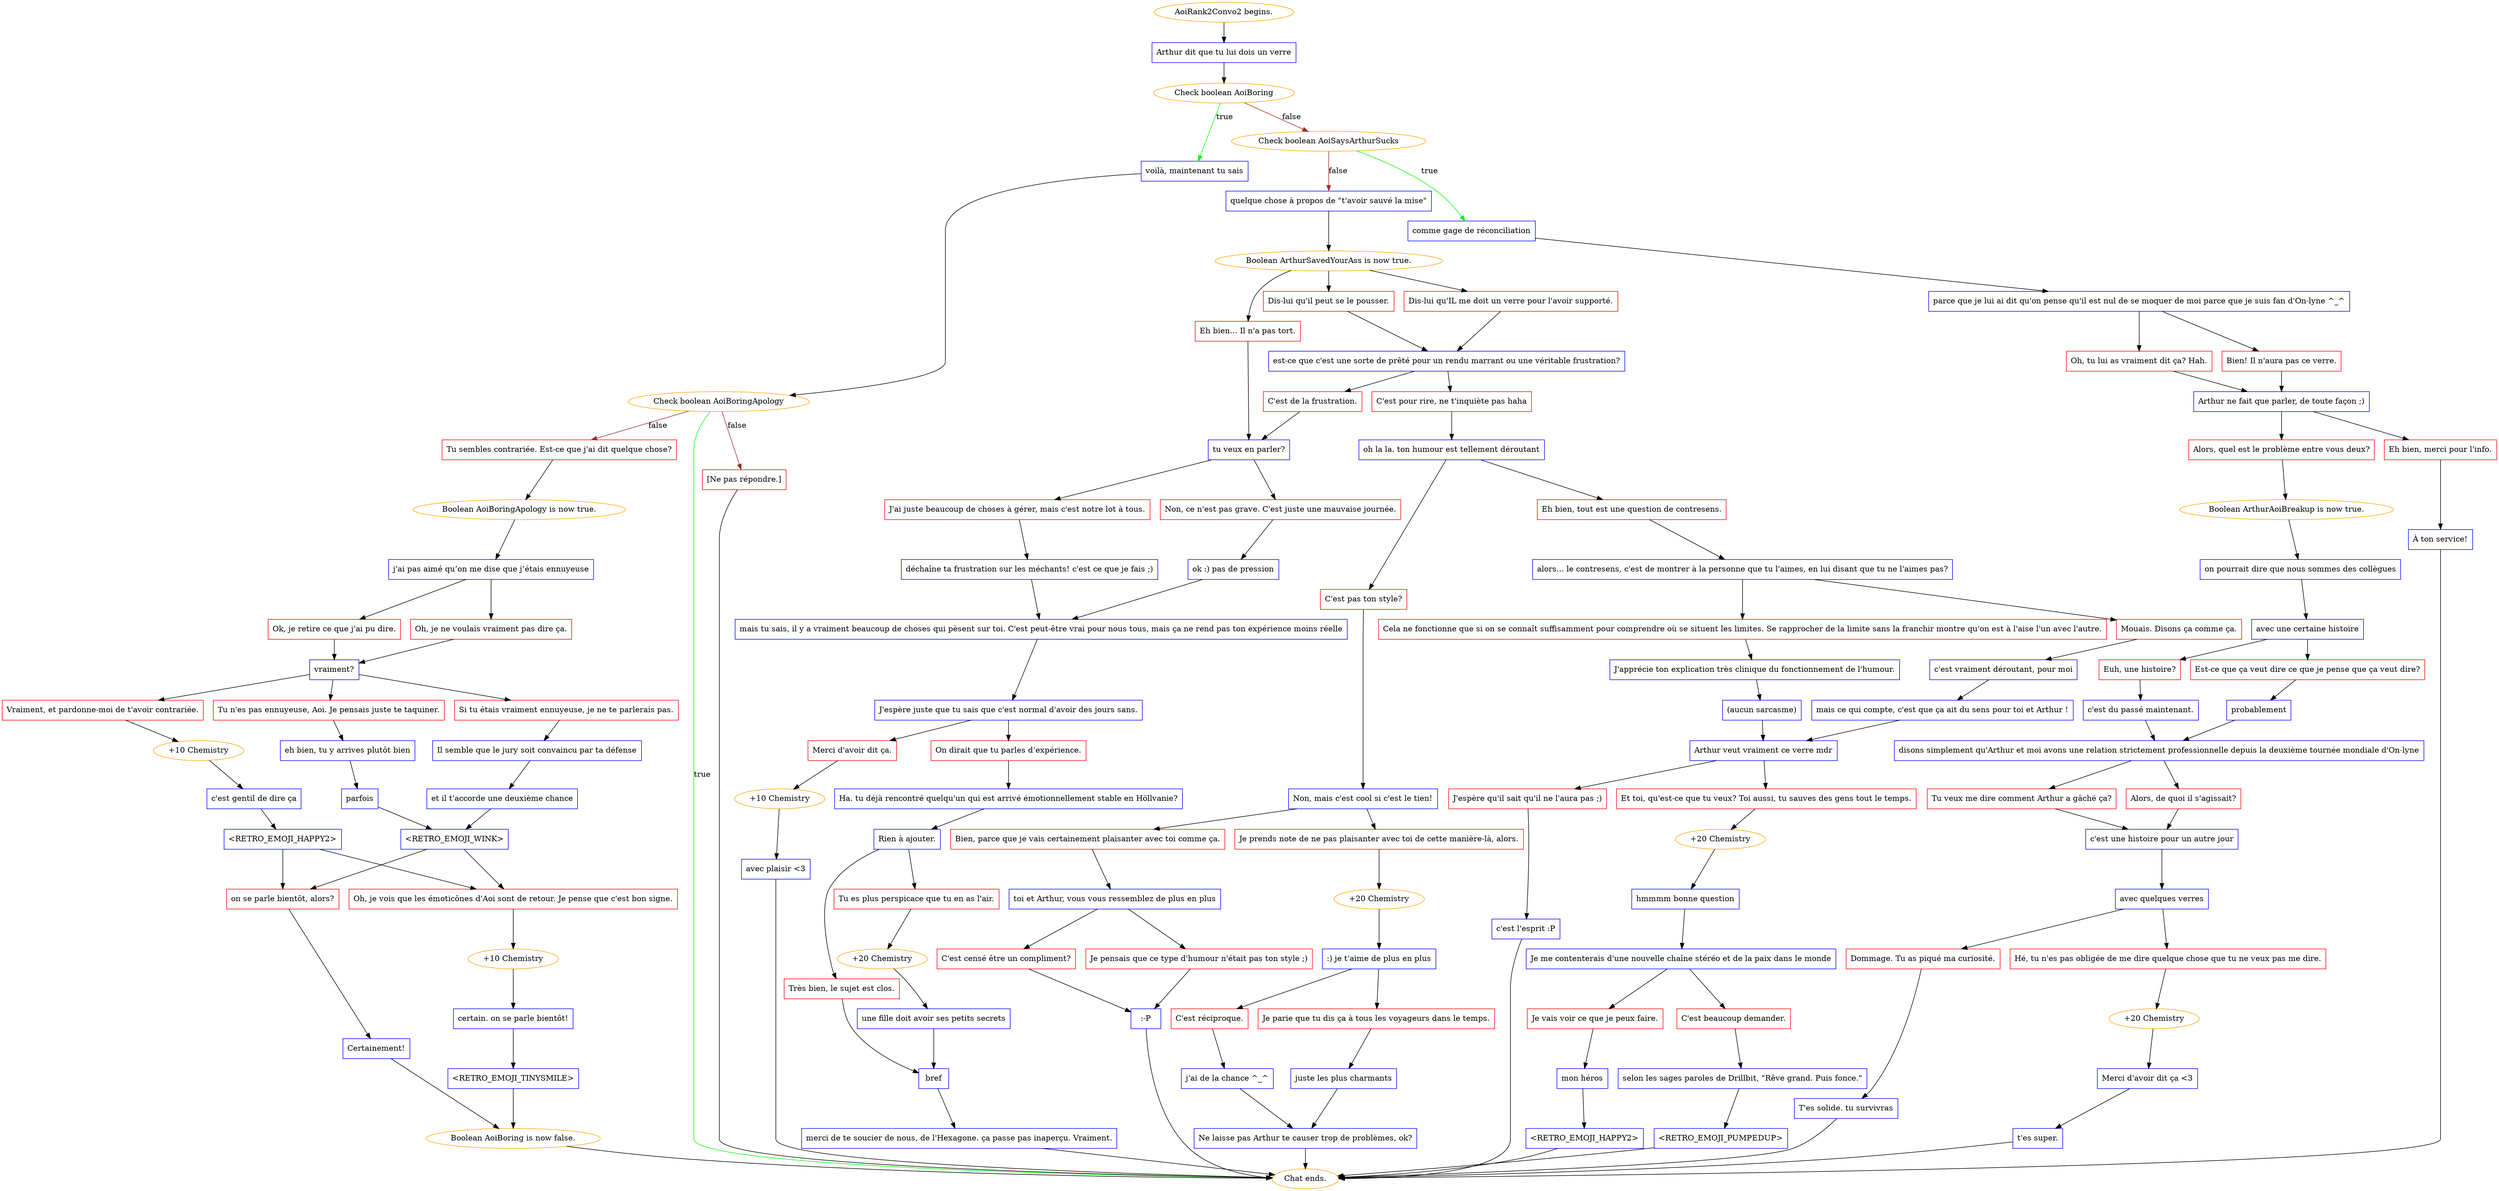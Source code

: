 digraph {
	"AoiRank2Convo2 begins." [color=orange];
		"AoiRank2Convo2 begins." -> j2193579314;
	j2193579314 [label="Arthur dit que tu lui dois un verre",shape=box,color=blue];
		j2193579314 -> j3430342826;
	j3430342826 [label="Check boolean AoiBoring",color=orange];
		j3430342826 -> j2536469373 [label=true,color=green];
		j3430342826 -> j852863502 [label=false,color=brown];
	j2536469373 [label="voilà, maintenant tu sais",shape=box,color=blue];
		j2536469373 -> j2376198656;
	j852863502 [label="Check boolean AoiSaysArthurSucks",color=orange];
		j852863502 -> j1414040949 [label=true,color=green];
		j852863502 -> j425960514 [label=false,color=brown];
	j2376198656 [label="Check boolean AoiBoringApology",color=orange];
		j2376198656 -> "Chat ends." [label=true,color=green];
		j2376198656 -> j2539191690 [label=false,color=brown];
		j2376198656 -> j143549678 [label=false,color=brown];
	j1414040949 [label="comme gage de réconciliation",shape=box,color=blue];
		j1414040949 -> j2557000955;
	j425960514 [label="quelque chose à propos de \"t'avoir sauvé la mise\"",shape=box,color=blue];
		j425960514 -> j3097171279;
	"Chat ends." [color=orange];
	j2539191690 [label="Tu sembles contrariée. Est-ce que j'ai dit quelque chose?",shape=box,color=red];
		j2539191690 -> j4221202364;
	j143549678 [label="[Ne pas répondre.]",shape=box,color=red];
		j143549678 -> "Chat ends.";
	j2557000955 [label="parce que je lui ai dit qu'on pense qu'il est nul de se moquer de moi parce que je suis fan d'On-lyne ^_^",shape=box,color=blue];
		j2557000955 -> j1224786657;
		j2557000955 -> j3441747727;
	j3097171279 [label="Boolean ArthurSavedYourAss is now true.",color=orange];
		j3097171279 -> j1471952578;
		j3097171279 -> j2465705031;
		j3097171279 -> j4197054427;
	j4221202364 [label="Boolean AoiBoringApology is now true.",color=orange];
		j4221202364 -> j4135582540;
	j1224786657 [label="Bien! Il n'aura pas ce verre.",shape=box,color=red];
		j1224786657 -> j3191536683;
	j3441747727 [label="Oh, tu lui as vraiment dit ça? Hah.",shape=box,color=red];
		j3441747727 -> j3191536683;
	j1471952578 [label="Eh bien... Il n'a pas tort.",shape=box,color=red];
		j1471952578 -> j1907446875;
	j2465705031 [label="Dis-lui qu'il peut se le pousser.",shape=box,color=red];
		j2465705031 -> j2839886245;
	j4197054427 [label="Dis-lui qu'IL me doit un verre pour l'avoir supporté.",shape=box,color=red];
		j4197054427 -> j2839886245;
	j4135582540 [label="j'ai pas aimé qu’on me dise que j’étais ennuyeuse",shape=box,color=blue];
		j4135582540 -> j2275172337;
		j4135582540 -> j882260651;
	j3191536683 [label="Arthur ne fait que parler, de toute façon ;)",shape=box,color=blue];
		j3191536683 -> j1177947286;
		j3191536683 -> j1969179111;
	j1907446875 [label="tu veux en parler?",shape=box,color=blue];
		j1907446875 -> j3364854598;
		j1907446875 -> j1285462454;
	j2839886245 [label="est-ce que c'est une sorte de prêté pour un rendu marrant ou une véritable frustration?",shape=box,color=blue];
		j2839886245 -> j2519858413;
		j2839886245 -> j2458072132;
	j2275172337 [label="Oh, je ne voulais vraiment pas dire ça.",shape=box,color=red];
		j2275172337 -> j763814077;
	j882260651 [label="Ok, je retire ce que j'ai pu dire.",shape=box,color=red];
		j882260651 -> j763814077;
	j1177947286 [label="Eh bien, merci pour l'info.",shape=box,color=red];
		j1177947286 -> j2503932248;
	j1969179111 [label="Alors, quel est le problème entre vous deux?",shape=box,color=red];
		j1969179111 -> j404350986;
	j3364854598 [label="Non, ce n'est pas grave. C'est juste une mauvaise journée.",shape=box,color=red];
		j3364854598 -> j4155017599;
	j1285462454 [label="J'ai juste beaucoup de choses à gérer, mais c'est notre lot à tous.",shape=box,color=red];
		j1285462454 -> j2696908883;
	j2519858413 [label="C'est de la frustration.",shape=box,color=red];
		j2519858413 -> j1907446875;
	j2458072132 [label="C'est pour rire, ne t'inquiète pas haha",shape=box,color=red];
		j2458072132 -> j2227831244;
	j763814077 [label="vraiment?",shape=box,color=blue];
		j763814077 -> j3980918303;
		j763814077 -> j3965426224;
		j763814077 -> j4236003981;
	j2503932248 [label="À ton service!",shape=box,color=blue];
		j2503932248 -> "Chat ends.";
	j404350986 [label="Boolean ArthurAoiBreakup is now true.",color=orange];
		j404350986 -> j521928310;
	j4155017599 [label="ok :) pas de pression",shape=box,color=blue];
		j4155017599 -> j181926503;
	j2696908883 [label="déchaîne ta frustration sur les méchants! c'est ce que je fais ;)",shape=box,color=blue];
		j2696908883 -> j181926503;
	j2227831244 [label="oh la la. ton humour est tellement déroutant",shape=box,color=blue];
		j2227831244 -> j620056223;
		j2227831244 -> j1472246831;
	j3980918303 [label="Vraiment, et pardonne-moi de t'avoir contrariée.",shape=box,color=red];
		j3980918303 -> j1278632220;
	j3965426224 [label="Tu n'es pas ennuyeuse, Aoi. Je pensais juste te taquiner.",shape=box,color=red];
		j3965426224 -> j656650515;
	j4236003981 [label="Si tu étais vraiment ennuyeuse, je ne te parlerais pas.",shape=box,color=red];
		j4236003981 -> j1446574878;
	j521928310 [label="on pourrait dire que nous sommes des collègues",shape=box,color=blue];
		j521928310 -> j1748726028;
	j181926503 [label="mais tu sais, il y a vraiment beaucoup de choses qui pèsent sur toi. C'est peut-être vrai pour nous tous, mais ça ne rend pas ton expérience moins réelle",shape=box,color=blue];
		j181926503 -> j2441505435;
	j620056223 [label="C'est pas ton style?",shape=box,color=red];
		j620056223 -> j409739745;
	j1472246831 [label="Eh bien, tout est une question de contresens.",shape=box,color=red];
		j1472246831 -> j4278856356;
	j1278632220 [label="+10 Chemistry",color=orange];
		j1278632220 -> j295417680;
	j656650515 [label="eh bien, tu y arrives plutôt bien",shape=box,color=blue];
		j656650515 -> j1719188325;
	j1446574878 [label="Il semble que le jury soit convaincu par ta défense",shape=box,color=blue];
		j1446574878 -> j3735121815;
	j1748726028 [label="avec une certaine histoire",shape=box,color=blue];
		j1748726028 -> j1900129290;
		j1748726028 -> j2451085793;
	j2441505435 [label="J'espère juste que tu sais que c'est normal d'avoir des jours sans.",shape=box,color=blue];
		j2441505435 -> j829049772;
		j2441505435 -> j2328239418;
	j409739745 [label="Non, mais c'est cool si c'est le tien!",shape=box,color=blue];
		j409739745 -> j2522123996;
		j409739745 -> j3982476635;
	j4278856356 [label="alors... le contresens, c'est de montrer à la personne que tu l'aimes, en lui disant que tu ne l'aimes pas?",shape=box,color=blue];
		j4278856356 -> j4167583731;
		j4278856356 -> j2078884880;
	j295417680 [label="c'est gentil de dire ça",shape=box,color=blue];
		j295417680 -> j1960342251;
	j1719188325 [label="parfois",shape=box,color=blue];
		j1719188325 -> j1566555724;
	j3735121815 [label="et il t'accorde une deuxième chance",shape=box,color=blue];
		j3735121815 -> j1566555724;
	j1900129290 [label="Est-ce que ça veut dire ce que je pense que ça veut dire?",shape=box,color=red];
		j1900129290 -> j277341303;
	j2451085793 [label="Euh, une histoire?",shape=box,color=red];
		j2451085793 -> j64104729;
	j829049772 [label="Merci d'avoir dit ça.",shape=box,color=red];
		j829049772 -> j1361222135;
	j2328239418 [label="On dirait que tu parles d’expérience.",shape=box,color=red];
		j2328239418 -> j3563324575;
	j2522123996 [label="Je prends note de ne pas plaisanter avec toi de cette manière-là, alors.",shape=box,color=red];
		j2522123996 -> j727342084;
	j3982476635 [label="Bien, parce que je vais certainement plaisanter avec toi comme ça.",shape=box,color=red];
		j3982476635 -> j3288997189;
	j4167583731 [label="Cela ne fonctionne que si on se connaît suffisamment pour comprendre où se situent les limites. Se rapprocher de la limite sans la franchir montre qu'on est à l'aise l'un avec l'autre.",shape=box,color=red];
		j4167583731 -> j1143177181;
	j2078884880 [label="Mouais. Disons ça comme ça.",shape=box,color=red];
		j2078884880 -> j4106022685;
	j1960342251 [label="<RETRO_EMOJI_HAPPY2>",shape=box,color=blue];
		j1960342251 -> j4047855237;
		j1960342251 -> j3735187033;
	j1566555724 [label="<RETRO_EMOJI_WINK>",shape=box,color=blue];
		j1566555724 -> j4047855237;
		j1566555724 -> j3735187033;
	j277341303 [label="probablement",shape=box,color=blue];
		j277341303 -> j577700936;
	j64104729 [label="c'est du passé maintenant.",shape=box,color=blue];
		j64104729 -> j577700936;
	j1361222135 [label="+10 Chemistry",color=orange];
		j1361222135 -> j3404333924;
	j3563324575 [label="Ha. tu déjà rencontré quelqu'un qui est arrivé émotionnellement stable en Höllvanie?",shape=box,color=blue];
		j3563324575 -> j373983301;
	j727342084 [label="+20 Chemistry",color=orange];
		j727342084 -> j230912341;
	j3288997189 [label="toi et Arthur, vous vous ressemblez de plus en plus",shape=box,color=blue];
		j3288997189 -> j1833746332;
		j3288997189 -> j877728610;
	j1143177181 [label="J'apprécie ton explication très clinique du fonctionnement de l'humour.",shape=box,color=blue];
		j1143177181 -> j3095991003;
	j4106022685 [label="c'est vraiment déroutant, pour moi",shape=box,color=blue];
		j4106022685 -> j337141983;
	j4047855237 [label="on se parle bientôt, alors?",shape=box,color=red];
		j4047855237 -> j3862864489;
	j3735187033 [label="Oh, je vois que les émoticônes d'Aoi sont de retour. Je pense que c'est bon signe.",shape=box,color=red];
		j3735187033 -> j2741579190;
	j577700936 [label="disons simplement qu'Arthur et moi avons une relation strictement professionnelle depuis la deuxième tournée mondiale d'On-lyne",shape=box,color=blue];
		j577700936 -> j3318734747;
		j577700936 -> j1289280645;
	j3404333924 [label="avec plaisir <3",shape=box,color=blue];
		j3404333924 -> "Chat ends.";
	j373983301 [label="Rien à ajouter.",shape=box,color=blue];
		j373983301 -> j4147242064;
		j373983301 -> j1519321369;
	j230912341 [label=":) je t'aime de plus en plus",shape=box,color=blue];
		j230912341 -> j1919250845;
		j230912341 -> j4155385729;
	j1833746332 [label="C'est censé être un compliment?",shape=box,color=red];
		j1833746332 -> j2731114890;
	j877728610 [label="Je pensais que ce type d'humour n'était pas ton style ;)",shape=box,color=red];
		j877728610 -> j2731114890;
	j3095991003 [label="(aucun sarcasme)",shape=box,color=blue];
		j3095991003 -> j2567638287;
	j337141983 [label="mais ce qui compte, c'est que ça ait du sens pour toi et Arthur !",shape=box,color=blue];
		j337141983 -> j2567638287;
	j3862864489 [label="Certainement!",shape=box,color=blue];
		j3862864489 -> j2581611291;
	j2741579190 [label="+10 Chemistry",color=orange];
		j2741579190 -> j1281912817;
	j3318734747 [label="Alors, de quoi il s'agissait?",shape=box,color=red];
		j3318734747 -> j3551350704;
	j1289280645 [label="Tu veux me dire comment Arthur a gâché ça?",shape=box,color=red];
		j1289280645 -> j3551350704;
	j4147242064 [label="Tu es plus perspicace que tu en as l'air.",shape=box,color=red];
		j4147242064 -> j3501052370;
	j1519321369 [label="Très bien, le sujet est clos.",shape=box,color=red];
		j1519321369 -> j1840151574;
	j1919250845 [label="C'est réciproque.",shape=box,color=red];
		j1919250845 -> j3448028948;
	j4155385729 [label="Je parie que tu dis ça à tous les voyageurs dans le temps.",shape=box,color=red];
		j4155385729 -> j3084731927;
	j2731114890 [label=":-P",shape=box,color=blue];
		j2731114890 -> "Chat ends.";
	j2567638287 [label="Arthur veut vraiment ce verre mdr",shape=box,color=blue];
		j2567638287 -> j289822579;
		j2567638287 -> j1448903990;
	j2581611291 [label="Boolean AoiBoring is now false.",color=orange];
		j2581611291 -> "Chat ends.";
	j1281912817 [label="certain. on se parle bientôt!",shape=box,color=blue];
		j1281912817 -> j153386734;
	j3551350704 [label="c'est une histoire pour un autre jour",shape=box,color=blue];
		j3551350704 -> j4126528792;
	j3501052370 [label="+20 Chemistry",color=orange];
		j3501052370 -> j3877124315;
	j1840151574 [label="bref",shape=box,color=blue];
		j1840151574 -> j1419625990;
	j3448028948 [label="j'ai de la chance ^_^",shape=box,color=blue];
		j3448028948 -> j2558535330;
	j3084731927 [label="juste les plus charmants",shape=box,color=blue];
		j3084731927 -> j2558535330;
	j289822579 [label="J'espère qu'il sait qu'il ne l'aura pas ;)",shape=box,color=red];
		j289822579 -> j4092272735;
	j1448903990 [label="Et toi, qu'est-ce que tu veux? Toi aussi, tu sauves des gens tout le temps.",shape=box,color=red];
		j1448903990 -> j3291370231;
	j153386734 [label="<RETRO_EMOJI_TINYSMILE>",shape=box,color=blue];
		j153386734 -> j2581611291;
	j4126528792 [label="avec quelques verres",shape=box,color=blue];
		j4126528792 -> j4138988474;
		j4126528792 -> j2991201722;
	j3877124315 [label="une fille doit avoir ses petits secrets",shape=box,color=blue];
		j3877124315 -> j1840151574;
	j1419625990 [label="merci de te soucier de nous, de l'Hexagone. ça passe pas inaperçu. Vraiment.",shape=box,color=blue];
		j1419625990 -> "Chat ends.";
	j2558535330 [label="Ne laisse pas Arthur te causer trop de problèmes, ok?",shape=box,color=blue];
		j2558535330 -> "Chat ends.";
	j4092272735 [label="c'est l'esprit :P",shape=box,color=blue];
		j4092272735 -> "Chat ends.";
	j3291370231 [label="+20 Chemistry",color=orange];
		j3291370231 -> j1032437644;
	j4138988474 [label="Hé, tu n'es pas obligée de me dire quelque chose que tu ne veux pas me dire.",shape=box,color=red];
		j4138988474 -> j3820318251;
	j2991201722 [label="Dommage. Tu as piqué ma curiosité.",shape=box,color=red];
		j2991201722 -> j2414631107;
	j1032437644 [label="hmmmm bonne question",shape=box,color=blue];
		j1032437644 -> j371981640;
	j3820318251 [label="+20 Chemistry",color=orange];
		j3820318251 -> j1562897954;
	j2414631107 [label="T'es solide. tu survivras",shape=box,color=blue];
		j2414631107 -> "Chat ends.";
	j371981640 [label="Je me contenterais d'une nouvelle chaîne stéréo et de la paix dans le monde",shape=box,color=blue];
		j371981640 -> j837243704;
		j371981640 -> j425782787;
	j1562897954 [label="Merci d'avoir dit ça <3",shape=box,color=blue];
		j1562897954 -> j2020514238;
	j837243704 [label="Je vais voir ce que je peux faire.",shape=box,color=red];
		j837243704 -> j968960685;
	j425782787 [label="C'est beaucoup demander.",shape=box,color=red];
		j425782787 -> j2886645117;
	j2020514238 [label="t'es super.",shape=box,color=blue];
		j2020514238 -> "Chat ends.";
	j968960685 [label="mon héros",shape=box,color=blue];
		j968960685 -> j933707800;
	j2886645117 [label="selon les sages paroles de Drillbit, \"Rêve grand. Puis fonce.\"",shape=box,color=blue];
		j2886645117 -> j336425587;
	j933707800 [label="<RETRO_EMOJI_HAPPY2>",shape=box,color=blue];
		j933707800 -> "Chat ends.";
	j336425587 [label="<RETRO_EMOJI_PUMPEDUP>",shape=box,color=blue];
		j336425587 -> "Chat ends.";
}